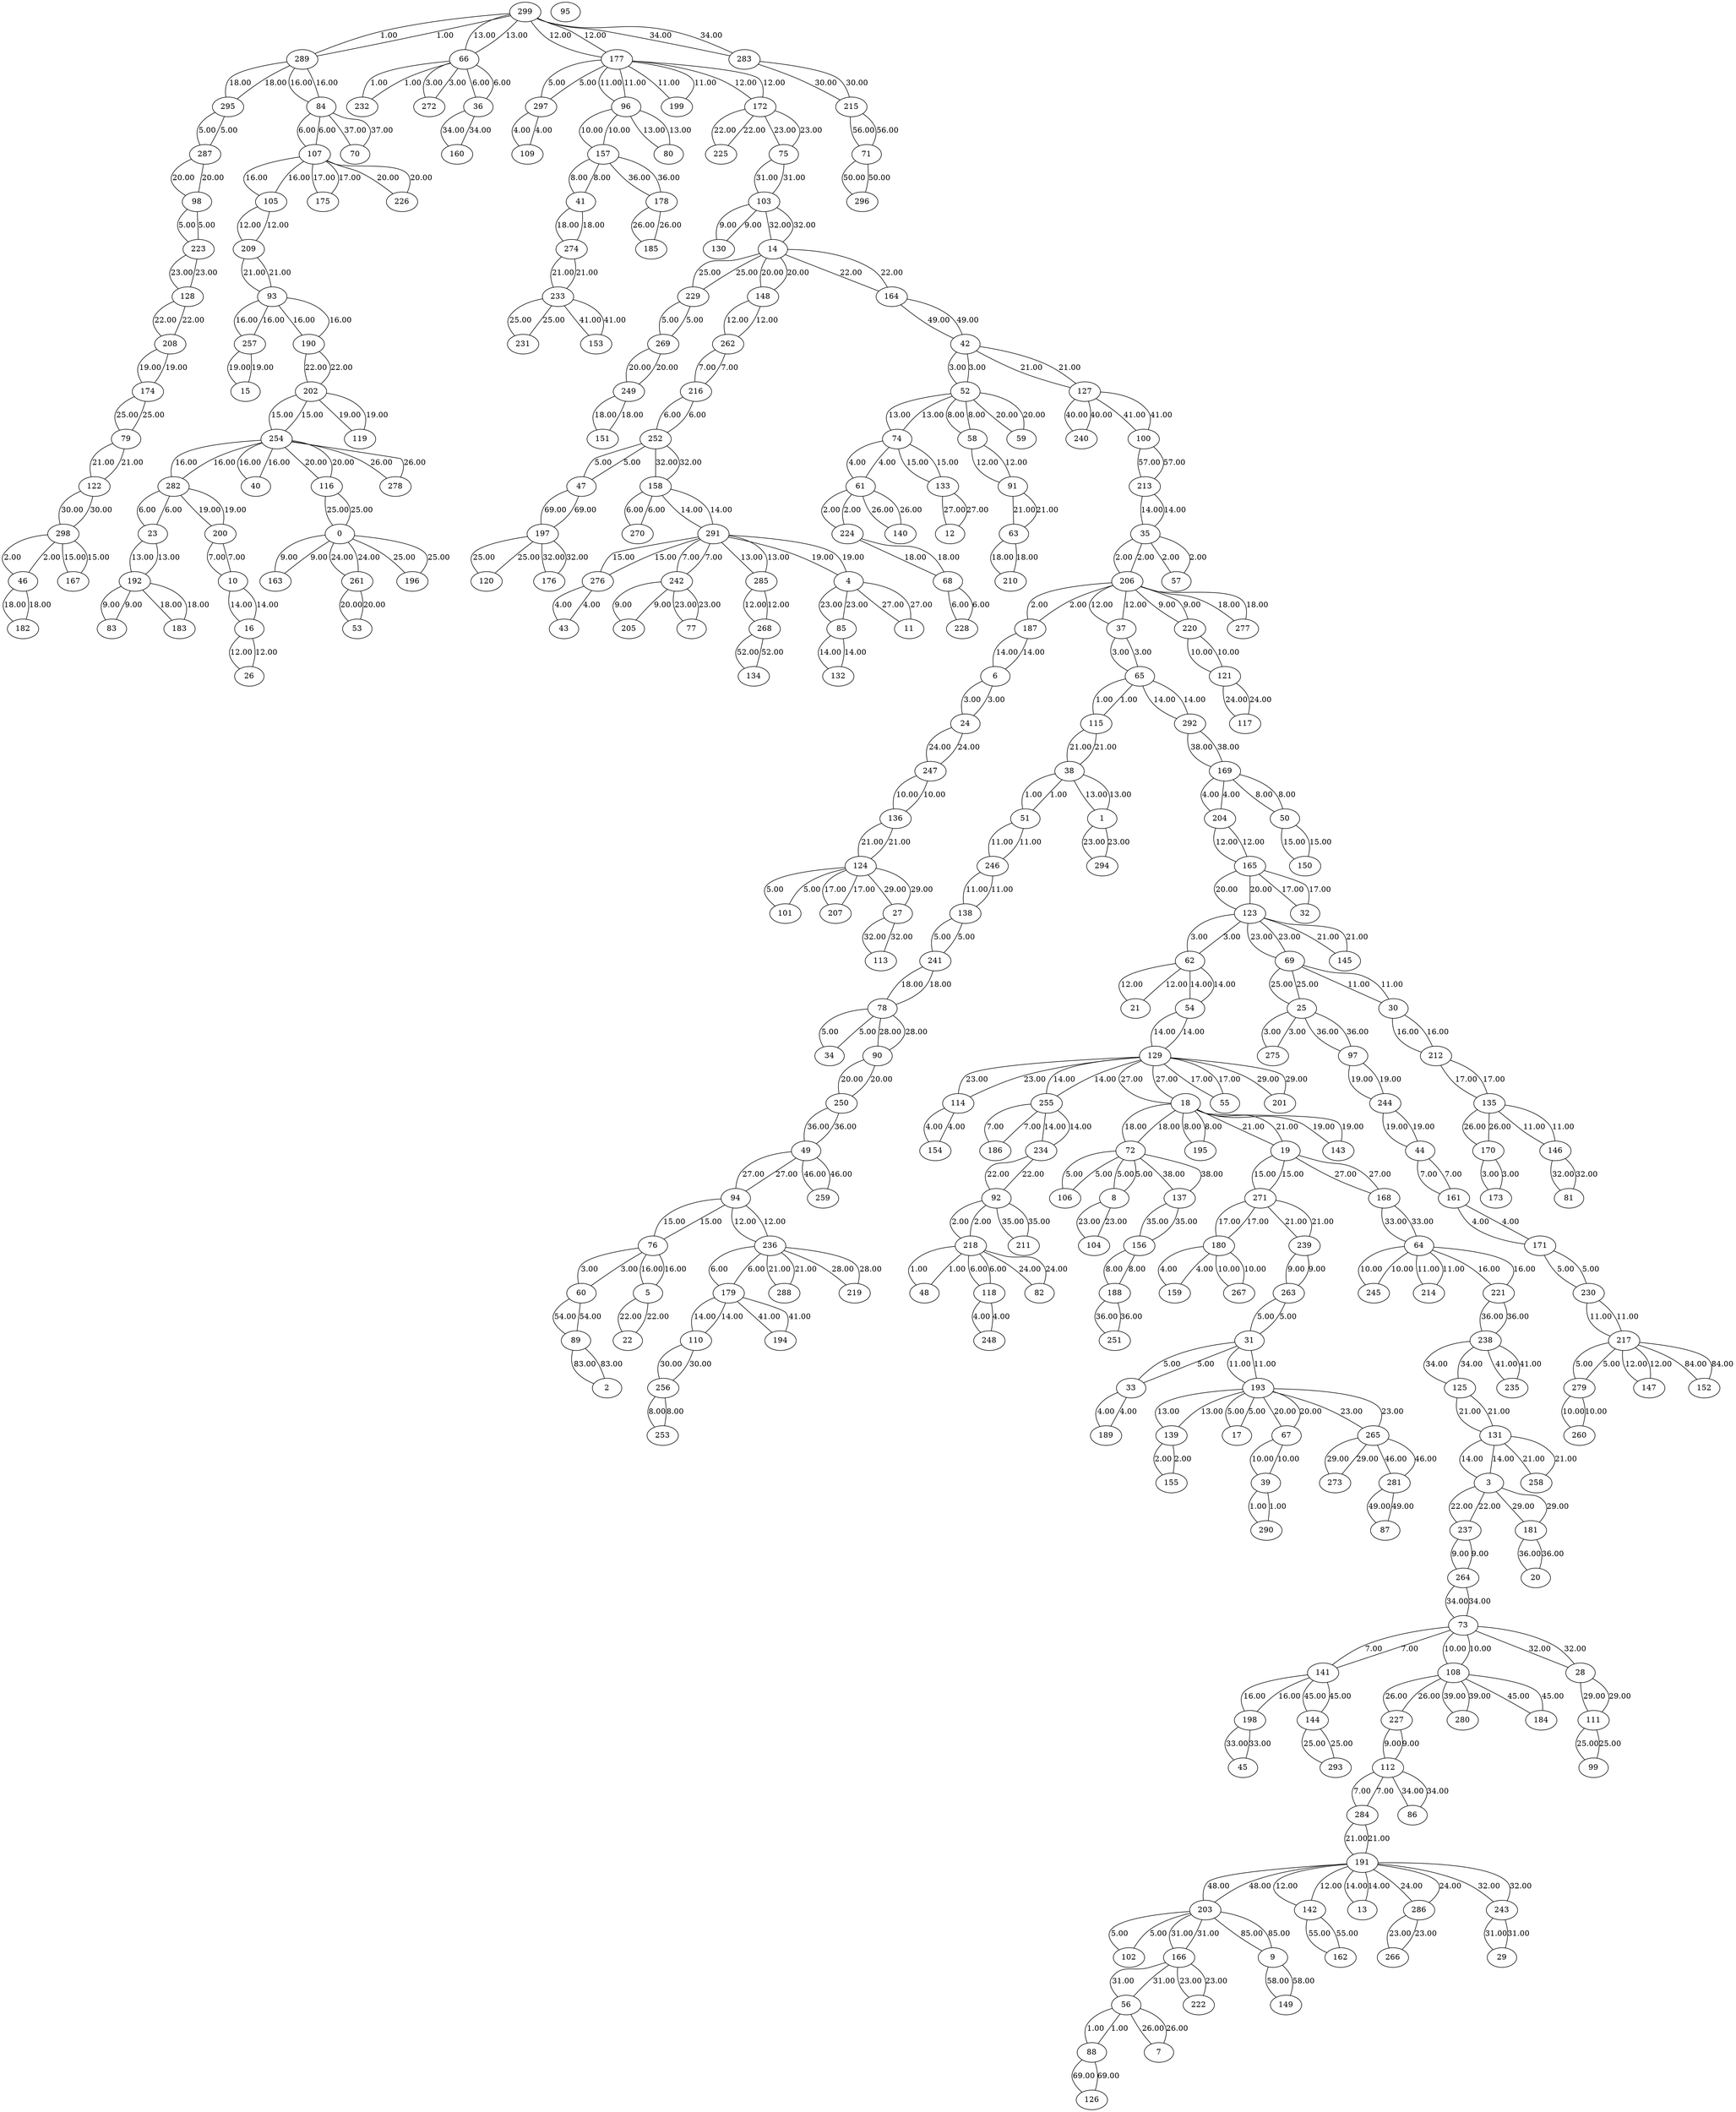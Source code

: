 graph sample {
299 -- 289 [label=1.00];
289 -- 299 [label=1.00];
232 -- 66 [label=1.00];
66 -- 232 [label=1.00];
115 -- 65 [label=1.00];
65 -- 115 [label=1.00];
88 -- 56 [label=1.00];
56 -- 88 [label=1.00];
218 -- 48 [label=1.00];
48 -- 218 [label=1.00];
290 -- 39 [label=1.00];
39 -- 290 [label=1.00];
51 -- 38 [label=1.00];
38 -- 51 [label=1.00];
206 -- 187 [label=2.00];
187 -- 206 [label=2.00];
155 -- 139 [label=2.00];
139 -- 155 [label=2.00];
218 -- 92 [label=2.00];
92 -- 218 [label=2.00];
224 -- 61 [label=2.00];
61 -- 224 [label=2.00];
298 -- 46 [label=2.00];
46 -- 298 [label=2.00];
206 -- 35 [label=2.00];
35 -- 206 [label=2.00];
57 -- 35 [label=2.00];
35 -- 57 [label=2.00];
173 -- 170 [label=3.00];
170 -- 173 [label=3.00];
272 -- 66 [label=3.00];
66 -- 272 [label=3.00];
123 -- 62 [label=3.00];
62 -- 123 [label=3.00];
76 -- 60 [label=3.00];
60 -- 76 [label=3.00];
52 -- 42 [label=3.00];
42 -- 52 [label=3.00];
65 -- 37 [label=3.00];
37 -- 65 [label=3.00];
275 -- 25 [label=3.00];
25 -- 275 [label=3.00];
24 -- 6 [label=3.00];
6 -- 24 [label=3.00];
204 -- 169 [label=4.00];
169 -- 204 [label=4.00];
171 -- 161 [label=4.00];
161 -- 171 [label=4.00];
180 -- 159 [label=4.00];
159 -- 180 [label=4.00];
248 -- 118 [label=4.00];
118 -- 248 [label=4.00];
154 -- 114 [label=4.00];
114 -- 154 [label=4.00];
297 -- 109 [label=4.00];
109 -- 297 [label=4.00];
74 -- 61 [label=4.00];
61 -- 74 [label=4.00];
276 -- 43 [label=4.00];
43 -- 276 [label=4.00];
189 -- 33 [label=4.00];
33 -- 189 [label=4.00];
295 -- 287 [label=5.00];
287 -- 295 [label=5.00];
269 -- 229 [label=5.00];
229 -- 269 [label=5.00];
279 -- 217 [label=5.00];
217 -- 279 [label=5.00];
297 -- 177 [label=5.00];
177 -- 297 [label=5.00];
230 -- 171 [label=5.00];
171 -- 230 [label=5.00];
241 -- 138 [label=5.00];
138 -- 241 [label=5.00];
203 -- 102 [label=5.00];
102 -- 203 [label=5.00];
124 -- 101 [label=5.00];
101 -- 124 [label=5.00];
223 -- 98 [label=5.00];
98 -- 223 [label=5.00];
106 -- 72 [label=5.00];
72 -- 106 [label=5.00];
252 -- 47 [label=5.00];
47 -- 252 [label=5.00];
78 -- 34 [label=5.00];
34 -- 78 [label=5.00];
263 -- 31 [label=5.00];
31 -- 263 [label=5.00];
33 -- 31 [label=5.00];
31 -- 33 [label=5.00];
193 -- 17 [label=5.00];
17 -- 193 [label=5.00];
72 -- 8 [label=5.00];
8 -- 72 [label=5.00];
252 -- 216 [label=6.00];
216 -- 252 [label=6.00];
236 -- 179 [label=6.00];
179 -- 236 [label=6.00];
270 -- 158 [label=6.00];
158 -- 270 [label=6.00];
218 -- 118 [label=6.00];
118 -- 218 [label=6.00];
107 -- 84 [label=6.00];
84 -- 107 [label=6.00];
228 -- 68 [label=6.00];
68 -- 228 [label=6.00];
66 -- 36 [label=6.00];
36 -- 66 [label=6.00];
282 -- 23 [label=6.00];
23 -- 282 [label=6.00];
291 -- 242 [label=7.00];
242 -- 291 [label=7.00];
262 -- 216 [label=7.00];
216 -- 262 [label=7.00];
255 -- 186 [label=7.00];
186 -- 255 [label=7.00];
284 -- 112 [label=7.00];
112 -- 284 [label=7.00];
141 -- 73 [label=7.00];
73 -- 141 [label=7.00];
161 -- 44 [label=7.00];
44 -- 161 [label=7.00];
200 -- 10 [label=7.00];
10 -- 200 [label=7.00];
256 -- 253 [label=8.00];
253 -- 256 [label=8.00];
188 -- 156 [label=8.00];
156 -- 188 [label=8.00];
58 -- 52 [label=8.00];
52 -- 58 [label=8.00];
169 -- 50 [label=8.00];
50 -- 169 [label=8.00];
157 -- 41 [label=8.00];
41 -- 157 [label=8.00];
195 -- 18 [label=8.00];
18 -- 195 [label=8.00];
263 -- 239 [label=9.00];
239 -- 263 [label=9.00];
264 -- 237 [label=9.00];
237 -- 264 [label=9.00];
220 -- 206 [label=9.00];
206 -- 220 [label=9.00];
242 -- 205 [label=9.00];
205 -- 242 [label=9.00];
227 -- 112 [label=9.00];
112 -- 227 [label=9.00];
130 -- 103 [label=9.00];
103 -- 130 [label=9.00];
192 -- 83 [label=9.00];
83 -- 192 [label=9.00];
163 -- 0 [label=9.00];
0 -- 163 [label=9.00];
279 -- 260 [label=10.00];
260 -- 279 [label=10.00];
267 -- 180 [label=10.00];
180 -- 267 [label=10.00];
247 -- 136 [label=10.00];
136 -- 247 [label=10.00];
220 -- 121 [label=10.00];
121 -- 220 [label=10.00];
157 -- 96 [label=10.00];
96 -- 157 [label=10.00];
108 -- 73 [label=10.00];
73 -- 108 [label=10.00];
245 -- 64 [label=10.00];
64 -- 245 [label=10.00];
67 -- 39 [label=10.00];
39 -- 67 [label=10.00];
230 -- 217 [label=11.00];
217 -- 230 [label=11.00];
199 -- 177 [label=11.00];
177 -- 199 [label=11.00];
246 -- 138 [label=11.00];
138 -- 246 [label=11.00];
146 -- 135 [label=11.00];
135 -- 146 [label=11.00];
177 -- 96 [label=11.00];
96 -- 177 [label=11.00];
214 -- 64 [label=11.00];
64 -- 214 [label=11.00];
246 -- 51 [label=11.00];
51 -- 246 [label=11.00];
193 -- 31 [label=11.00];
31 -- 193 [label=11.00];
69 -- 30 [label=11.00];
30 -- 69 [label=11.00];
285 -- 268 [label=12.00];
268 -- 285 [label=12.00];
299 -- 177 [label=12.00];
177 -- 299 [label=12.00];
177 -- 172 [label=12.00];
172 -- 177 [label=12.00];
204 -- 165 [label=12.00];
165 -- 204 [label=12.00];
262 -- 148 [label=12.00];
148 -- 262 [label=12.00];
217 -- 147 [label=12.00];
147 -- 217 [label=12.00];
191 -- 142 [label=12.00];
142 -- 191 [label=12.00];
209 -- 105 [label=12.00];
105 -- 209 [label=12.00];
236 -- 94 [label=12.00];
94 -- 236 [label=12.00];
91 -- 58 [label=12.00];
58 -- 91 [label=12.00];
206 -- 37 [label=12.00];
37 -- 206 [label=12.00];
62 -- 21 [label=12.00];
21 -- 62 [label=12.00];
26 -- 16 [label=12.00];
16 -- 26 [label=12.00];
291 -- 285 [label=13.00];
285 -- 291 [label=13.00];
193 -- 139 [label=13.00];
139 -- 193 [label=13.00];
96 -- 80 [label=13.00];
80 -- 96 [label=13.00];
299 -- 66 [label=13.00];
66 -- 299 [label=13.00];
74 -- 52 [label=13.00];
52 -- 74 [label=13.00];
192 -- 23 [label=13.00];
23 -- 192 [label=13.00];
38 -- 1 [label=13.00];
1 -- 38 [label=13.00];
255 -- 234 [label=14.00];
234 -- 255 [label=14.00];
291 -- 158 [label=14.00];
158 -- 291 [label=14.00];
255 -- 129 [label=14.00];
129 -- 255 [label=14.00];
179 -- 110 [label=14.00];
110 -- 179 [label=14.00];
132 -- 85 [label=14.00];
85 -- 132 [label=14.00];
292 -- 65 [label=14.00];
65 -- 292 [label=14.00];
129 -- 54 [label=14.00];
54 -- 129 [label=14.00];
62 -- 54 [label=14.00];
54 -- 62 [label=14.00];
213 -- 35 [label=14.00];
35 -- 213 [label=14.00];
191 -- 13 [label=14.00];
13 -- 191 [label=14.00];
16 -- 10 [label=14.00];
10 -- 16 [label=14.00];
187 -- 6 [label=14.00];
6 -- 187 [label=14.00];
131 -- 3 [label=14.00];
3 -- 131 [label=14.00];
291 -- 276 [label=15.00];
276 -- 291 [label=15.00];
254 -- 202 [label=15.00];
202 -- 254 [label=15.00];
298 -- 167 [label=15.00];
167 -- 298 [label=15.00];
94 -- 76 [label=15.00];
76 -- 94 [label=15.00];
133 -- 74 [label=15.00];
74 -- 133 [label=15.00];
150 -- 50 [label=15.00];
50 -- 150 [label=15.00];
271 -- 19 [label=15.00];
19 -- 271 [label=15.00];
282 -- 254 [label=16.00];
254 -- 282 [label=16.00];
198 -- 141 [label=16.00];
141 -- 198 [label=16.00];
107 -- 105 [label=16.00];
105 -- 107 [label=16.00];
257 -- 93 [label=16.00];
93 -- 257 [label=16.00];
190 -- 93 [label=16.00];
93 -- 190 [label=16.00];
289 -- 84 [label=16.00];
84 -- 289 [label=16.00];
221 -- 64 [label=16.00];
64 -- 221 [label=16.00];
254 -- 40 [label=16.00];
40 -- 254 [label=16.00];
212 -- 30 [label=16.00];
30 -- 212 [label=16.00];
76 -- 5 [label=16.00];
5 -- 76 [label=16.00];
271 -- 180 [label=17.00];
180 -- 271 [label=17.00];
212 -- 135 [label=17.00];
135 -- 212 [label=17.00];
207 -- 124 [label=17.00];
124 -- 207 [label=17.00];
175 -- 107 [label=17.00];
107 -- 175 [label=17.00];
129 -- 55 [label=17.00];
55 -- 129 [label=17.00];
165 -- 32 [label=17.00];
32 -- 165 [label=17.00];
295 -- 289 [label=18.00];
289 -- 295 [label=18.00];
277 -- 206 [label=18.00];
206 -- 277 [label=18.00];
192 -- 183 [label=18.00];
183 -- 192 [label=18.00];
249 -- 151 [label=18.00];
151 -- 249 [label=18.00];
241 -- 78 [label=18.00];
78 -- 241 [label=18.00];
224 -- 68 [label=18.00];
68 -- 224 [label=18.00];
210 -- 63 [label=18.00];
63 -- 210 [label=18.00];
182 -- 46 [label=18.00];
46 -- 182 [label=18.00];
274 -- 41 [label=18.00];
41 -- 274 [label=18.00];
72 -- 18 [label=18.00];
18 -- 72 [label=18.00];
282 -- 200 [label=19.00];
200 -- 282 [label=19.00];
208 -- 174 [label=19.00];
174 -- 208 [label=19.00];
202 -- 119 [label=19.00];
119 -- 202 [label=19.00];
244 -- 97 [label=19.00];
97 -- 244 [label=19.00];
244 -- 44 [label=19.00];
44 -- 244 [label=19.00];
143 -- 18 [label=19.00];
18 -- 143 [label=19.00];
257 -- 15 [label=19.00];
15 -- 257 [label=19.00];
291 -- 4 [label=19.00];
4 -- 291 [label=19.00];
269 -- 249 [label=20.00];
249 -- 269 [label=20.00];
165 -- 123 [label=20.00];
123 -- 165 [label=20.00];
254 -- 116 [label=20.00];
116 -- 254 [label=20.00];
226 -- 107 [label=20.00];
107 -- 226 [label=20.00];
287 -- 98 [label=20.00];
98 -- 287 [label=20.00];
250 -- 90 [label=20.00];
90 -- 250 [label=20.00];
193 -- 67 [label=20.00];
67 -- 193 [label=20.00];
261 -- 53 [label=20.00];
53 -- 261 [label=20.00];
59 -- 52 [label=20.00];
52 -- 59 [label=20.00];
148 -- 14 [label=20.00];
14 -- 148 [label=20.00];
271 -- 239 [label=21.00];
239 -- 271 [label=21.00];
288 -- 236 [label=21.00];
236 -- 288 [label=21.00];
274 -- 233 [label=21.00];
233 -- 274 [label=21.00];
284 -- 191 [label=21.00];
191 -- 284 [label=21.00];
258 -- 131 [label=21.00];
131 -- 258 [label=21.00];
131 -- 125 [label=21.00];
125 -- 131 [label=21.00];
136 -- 124 [label=21.00];
124 -- 136 [label=21.00];
145 -- 123 [label=21.00];
123 -- 145 [label=21.00];
209 -- 93 [label=21.00];
93 -- 209 [label=21.00];
122 -- 79 [label=21.00];
79 -- 122 [label=21.00];
91 -- 63 [label=21.00];
63 -- 91 [label=21.00];
127 -- 42 [label=21.00];
42 -- 127 [label=21.00];
115 -- 38 [label=21.00];
38 -- 115 [label=21.00];
19 -- 18 [label=21.00];
18 -- 19 [label=21.00];
202 -- 190 [label=22.00];
190 -- 202 [label=22.00];
225 -- 172 [label=22.00];
172 -- 225 [label=22.00];
208 -- 128 [label=22.00];
128 -- 208 [label=22.00];
234 -- 92 [label=22.00];
92 -- 234 [label=22.00];
164 -- 14 [label=22.00];
14 -- 164 [label=22.00];
22 -- 5 [label=22.00];
5 -- 22 [label=22.00];
237 -- 3 [label=22.00];
3 -- 237 [label=22.00];
286 -- 266 [label=23.00];
266 -- 286 [label=23.00];
265 -- 193 [label=23.00];
193 -- 265 [label=23.00];
222 -- 166 [label=23.00];
166 -- 222 [label=23.00];
223 -- 128 [label=23.00];
128 -- 223 [label=23.00];
129 -- 114 [label=23.00];
114 -- 129 [label=23.00];
242 -- 77 [label=23.00];
77 -- 242 [label=23.00];
172 -- 75 [label=23.00];
75 -- 172 [label=23.00];
123 -- 69 [label=23.00];
69 -- 123 [label=23.00];
104 -- 8 [label=23.00];
8 -- 104 [label=23.00];
85 -- 4 [label=23.00];
4 -- 85 [label=23.00];
294 -- 1 [label=23.00];
1 -- 294 [label=23.00];
286 -- 191 [label=24.00];
191 -- 286 [label=24.00];
121 -- 117 [label=24.00];
117 -- 121 [label=24.00];
218 -- 82 [label=24.00];
82 -- 218 [label=24.00];
247 -- 24 [label=24.00];
24 -- 247 [label=24.00];
261 -- 0 [label=24.00];
0 -- 261 [label=24.00];
233 -- 231 [label=25.00];
231 -- 233 [label=25.00];
293 -- 144 [label=25.00];
144 -- 293 [label=25.00];
197 -- 120 [label=25.00];
120 -- 197 [label=25.00];
111 -- 99 [label=25.00];
99 -- 111 [label=25.00];
174 -- 79 [label=25.00];
79 -- 174 [label=25.00];
69 -- 25 [label=25.00];
25 -- 69 [label=25.00];
229 -- 14 [label=25.00];
14 -- 229 [label=25.00];
196 -- 0 [label=25.00];
0 -- 196 [label=25.00];
116 -- 0 [label=25.00];
0 -- 116 [label=25.00];
278 -- 254 [label=26.00];
254 -- 278 [label=26.00];
185 -- 178 [label=26.00];
178 -- 185 [label=26.00];
170 -- 135 [label=26.00];
135 -- 170 [label=26.00];
227 -- 108 [label=26.00];
108 -- 227 [label=26.00];
140 -- 61 [label=26.00];
61 -- 140 [label=26.00];
56 -- 7 [label=26.00];
7 -- 56 [label=26.00];
94 -- 49 [label=27.00];
49 -- 94 [label=27.00];
168 -- 19 [label=27.00];
19 -- 168 [label=27.00];
129 -- 18 [label=27.00];
18 -- 129 [label=27.00];
133 -- 12 [label=27.00];
12 -- 133 [label=27.00];
11 -- 4 [label=27.00];
4 -- 11 [label=27.00];
236 -- 219 [label=28.00];
219 -- 236 [label=28.00];
90 -- 78 [label=28.00];
78 -- 90 [label=28.00];
273 -- 265 [label=29.00];
265 -- 273 [label=29.00];
201 -- 129 [label=29.00];
129 -- 201 [label=29.00];
111 -- 28 [label=29.00];
28 -- 111 [label=29.00];
124 -- 27 [label=29.00];
27 -- 124 [label=29.00];
181 -- 3 [label=29.00];
3 -- 181 [label=29.00];
283 -- 215 [label=30.00];
215 -- 283 [label=30.00];
298 -- 122 [label=30.00];
122 -- 298 [label=30.00];
256 -- 110 [label=30.00];
110 -- 256 [label=30.00];
203 -- 166 [label=31.00];
166 -- 203 [label=31.00];
103 -- 75 [label=31.00];
75 -- 103 [label=31.00];
166 -- 56 [label=31.00];
56 -- 166 [label=31.00];
243 -- 29 [label=31.00];
29 -- 243 [label=31.00];
243 -- 191 [label=32.00];
191 -- 243 [label=32.00];
197 -- 176 [label=32.00];
176 -- 197 [label=32.00];
252 -- 158 [label=32.00];
158 -- 252 [label=32.00];
146 -- 81 [label=32.00];
81 -- 146 [label=32.00];
73 -- 28 [label=32.00];
28 -- 73 [label=32.00];
113 -- 27 [label=32.00];
27 -- 113 [label=32.00];
103 -- 14 [label=32.00];
14 -- 103 [label=32.00];
168 -- 64 [label=33.00];
64 -- 168 [label=33.00];
198 -- 45 [label=33.00];
45 -- 198 [label=33.00];
299 -- 283 [label=34.00];
283 -- 299 [label=34.00];
238 -- 125 [label=34.00];
125 -- 238 [label=34.00];
112 -- 86 [label=34.00];
86 -- 112 [label=34.00];
264 -- 73 [label=34.00];
73 -- 264 [label=34.00];
160 -- 36 [label=34.00];
36 -- 160 [label=34.00];
156 -- 137 [label=35.00];
137 -- 156 [label=35.00];
211 -- 92 [label=35.00];
92 -- 211 [label=35.00];
238 -- 221 [label=36.00];
221 -- 238 [label=36.00];
251 -- 188 [label=36.00];
188 -- 251 [label=36.00];
178 -- 157 [label=36.00];
157 -- 178 [label=36.00];
250 -- 49 [label=36.00];
49 -- 250 [label=36.00];
97 -- 25 [label=36.00];
25 -- 97 [label=36.00];
181 -- 20 [label=36.00];
20 -- 181 [label=36.00];
84 -- 70 [label=37.00];
70 -- 84 [label=37.00];
292 -- 169 [label=38.00];
169 -- 292 [label=38.00];
137 -- 72 [label=38.00];
72 -- 137 [label=38.00];
280 -- 108 [label=39.00];
108 -- 280 [label=39.00];
240 -- 127 [label=40.00];
127 -- 240 [label=40.00];
238 -- 235 [label=41.00];
235 -- 238 [label=41.00];
194 -- 179 [label=41.00];
179 -- 194 [label=41.00];
233 -- 153 [label=41.00];
153 -- 233 [label=41.00];
127 -- 100 [label=41.00];
100 -- 127 [label=41.00];
144 -- 141 [label=45.00];
141 -- 144 [label=45.00];
184 -- 108 [label=45.00];
108 -- 184 [label=45.00];
281 -- 265 [label=46.00];
265 -- 281 [label=46.00];
259 -- 49 [label=46.00];
49 -- 259 [label=46.00];
203 -- 191 [label=48.00];
191 -- 203 [label=48.00];
281 -- 87 [label=49.00];
87 -- 281 [label=49.00];
164 -- 42 [label=49.00];
42 -- 164 [label=49.00];
296 -- 71 [label=50.00];
71 -- 296 [label=50.00];
268 -- 134 [label=52.00];
134 -- 268 [label=52.00];
89 -- 60 [label=54.00];
60 -- 89 [label=54.00];
162 -- 142 [label=55.00];
142 -- 162 [label=55.00];
215 -- 71 [label=56.00];
71 -- 215 [label=56.00];
213 -- 100 [label=57.00];
100 -- 213 [label=57.00];
149 -- 9 [label=58.00];
9 -- 149 [label=58.00];
126 -- 88 [label=69.00];
88 -- 126 [label=69.00];
197 -- 47 [label=69.00];
47 -- 197 [label=69.00];
89 -- 2 [label=83.00];
2 -- 89 [label=83.00];
217 -- 152 [label=84.00];
152 -- 217 [label=84.00];
203 -- 9 [label=85.00];
9 -- 203 [label=85.00];
95;
}
